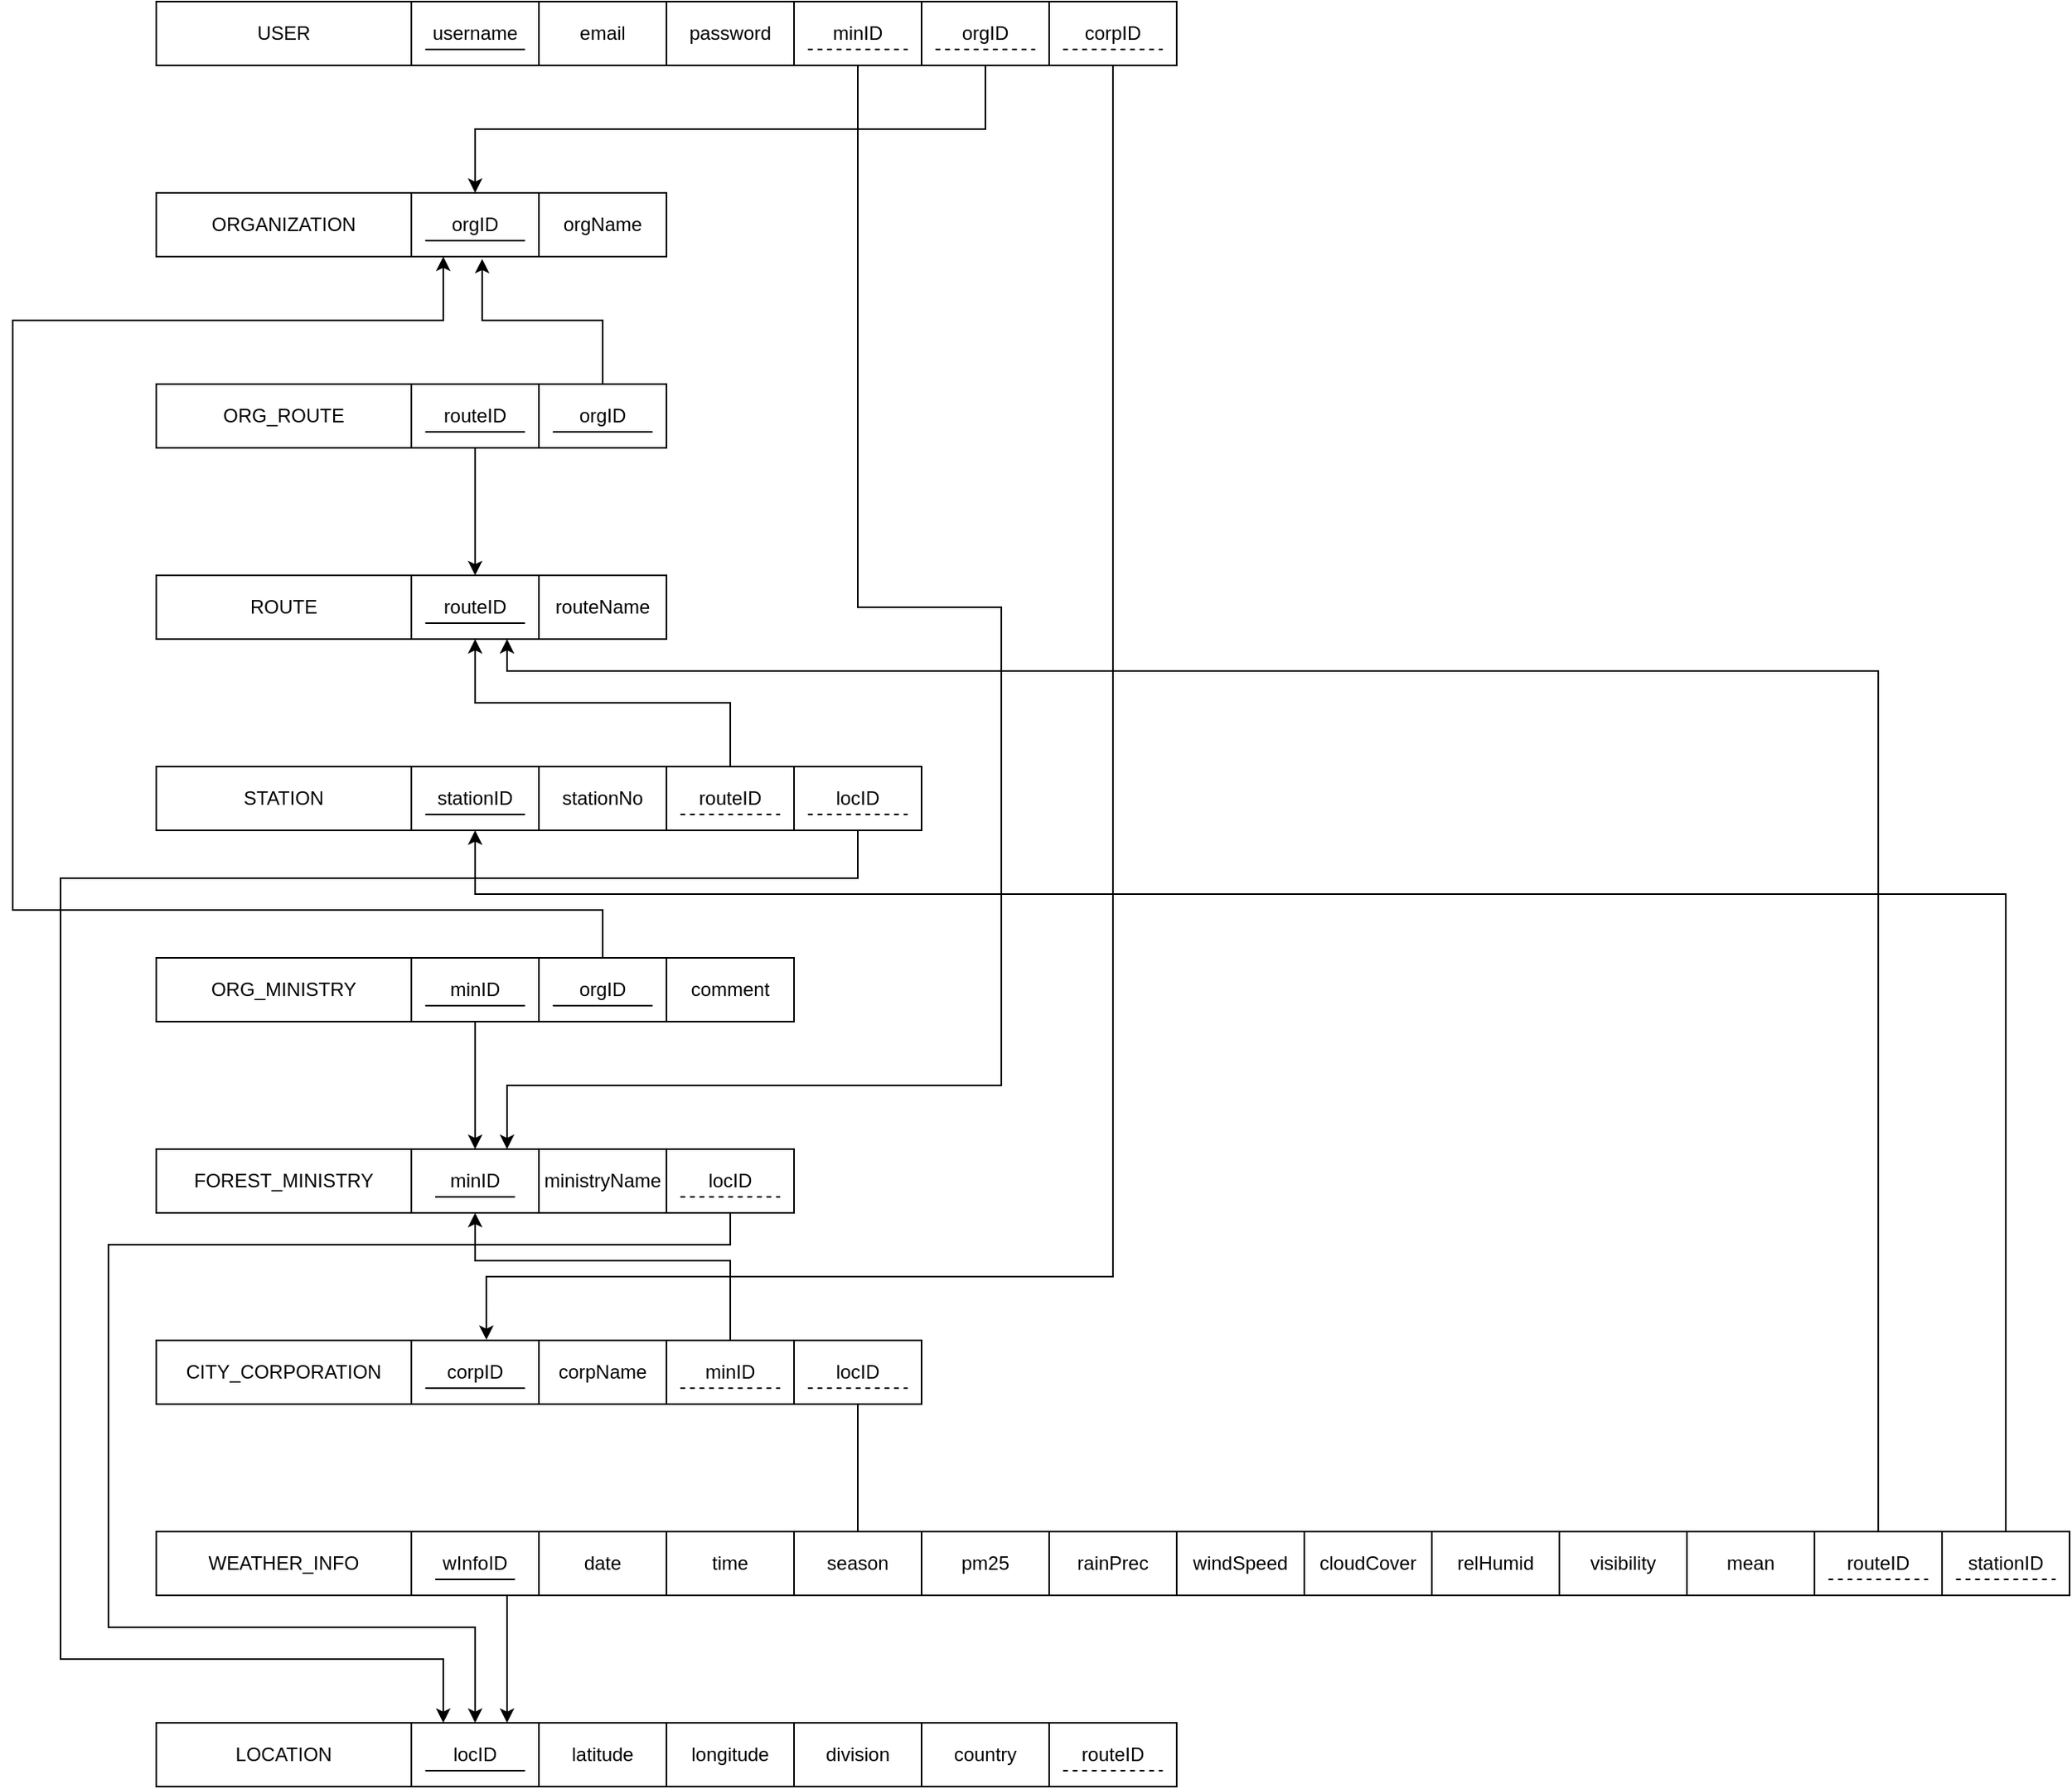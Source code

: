 <mxfile version="20.2.5" type="github">
  <diagram id="OU-aZMMqyZK8E2Q_70T6" name="Relational Schema">
    <mxGraphModel dx="962" dy="1635" grid="1" gridSize="10" guides="1" tooltips="1" connect="1" arrows="1" fold="1" page="1" pageScale="1" pageWidth="850" pageHeight="1100" math="0" shadow="0">
      <root>
        <mxCell id="0" />
        <mxCell id="1" parent="0" />
        <mxCell id="4kpTrjFL7K2pbga_n4tD-17" value="" style="rounded=0;whiteSpace=wrap;html=1;" parent="1" vertex="1">
          <mxGeometry x="400" y="-600" width="640" height="40" as="geometry" />
        </mxCell>
        <mxCell id="4kpTrjFL7K2pbga_n4tD-18" value="USER" style="rounded=0;whiteSpace=wrap;html=1;" parent="1" vertex="1">
          <mxGeometry x="400" y="-600" width="160" height="40" as="geometry" />
        </mxCell>
        <mxCell id="4kpTrjFL7K2pbga_n4tD-19" value="username" style="rounded=0;whiteSpace=wrap;html=1;" parent="1" vertex="1">
          <mxGeometry x="560" y="-600" width="80" height="40" as="geometry" />
        </mxCell>
        <mxCell id="4kpTrjFL7K2pbga_n4tD-20" value="email" style="rounded=0;whiteSpace=wrap;html=1;" parent="1" vertex="1">
          <mxGeometry x="640" y="-600" width="80" height="40" as="geometry" />
        </mxCell>
        <mxCell id="4kpTrjFL7K2pbga_n4tD-21" value="password" style="rounded=0;whiteSpace=wrap;html=1;" parent="1" vertex="1">
          <mxGeometry x="720" y="-600" width="80" height="40" as="geometry" />
        </mxCell>
        <mxCell id="4kpTrjFL7K2pbga_n4tD-22" value="" style="rounded=0;whiteSpace=wrap;html=1;" parent="1" vertex="1">
          <mxGeometry x="400" y="-480" width="320" height="40" as="geometry" />
        </mxCell>
        <mxCell id="4kpTrjFL7K2pbga_n4tD-23" value="ORGANIZATION" style="rounded=0;whiteSpace=wrap;html=1;" parent="1" vertex="1">
          <mxGeometry x="400" y="-480" width="160" height="40" as="geometry" />
        </mxCell>
        <mxCell id="4kpTrjFL7K2pbga_n4tD-24" value="orgID" style="rounded=0;whiteSpace=wrap;html=1;" parent="1" vertex="1">
          <mxGeometry x="560" y="-480" width="80" height="40" as="geometry" />
        </mxCell>
        <mxCell id="4kpTrjFL7K2pbga_n4tD-25" value="orgName" style="rounded=0;whiteSpace=wrap;html=1;" parent="1" vertex="1">
          <mxGeometry x="640" y="-480" width="80" height="40" as="geometry" />
        </mxCell>
        <mxCell id="4kpTrjFL7K2pbga_n4tD-27" value="" style="rounded=0;whiteSpace=wrap;html=1;" parent="1" vertex="1">
          <mxGeometry x="400" y="-240" width="320" height="40" as="geometry" />
        </mxCell>
        <mxCell id="4kpTrjFL7K2pbga_n4tD-28" value="ROUTE" style="rounded=0;whiteSpace=wrap;html=1;" parent="1" vertex="1">
          <mxGeometry x="400" y="-240" width="160" height="40" as="geometry" />
        </mxCell>
        <mxCell id="4kpTrjFL7K2pbga_n4tD-29" value="routeID" style="rounded=0;whiteSpace=wrap;html=1;" parent="1" vertex="1">
          <mxGeometry x="560" y="-240" width="80" height="40" as="geometry" />
        </mxCell>
        <mxCell id="4kpTrjFL7K2pbga_n4tD-30" value="routeName" style="rounded=0;whiteSpace=wrap;html=1;" parent="1" vertex="1">
          <mxGeometry x="640" y="-240" width="80" height="40" as="geometry" />
        </mxCell>
        <mxCell id="4kpTrjFL7K2pbga_n4tD-36" value="" style="rounded=0;whiteSpace=wrap;html=1;" parent="1" vertex="1">
          <mxGeometry x="400" y="120" width="390" height="40" as="geometry" />
        </mxCell>
        <mxCell id="4kpTrjFL7K2pbga_n4tD-37" value="FOREST_MINISTRY" style="rounded=0;whiteSpace=wrap;html=1;" parent="1" vertex="1">
          <mxGeometry x="400" y="120" width="160" height="40" as="geometry" />
        </mxCell>
        <mxCell id="4kpTrjFL7K2pbga_n4tD-38" value="ministryName" style="rounded=0;whiteSpace=wrap;html=1;" parent="1" vertex="1">
          <mxGeometry x="640" y="120" width="80" height="40" as="geometry" />
        </mxCell>
        <mxCell id="4kpTrjFL7K2pbga_n4tD-41" value="" style="rounded=0;whiteSpace=wrap;html=1;" parent="1" vertex="1">
          <mxGeometry x="400" y="-120" width="480" height="40" as="geometry" />
        </mxCell>
        <mxCell id="4kpTrjFL7K2pbga_n4tD-42" value="STATION" style="rounded=0;whiteSpace=wrap;html=1;" parent="1" vertex="1">
          <mxGeometry x="400" y="-120" width="160" height="40" as="geometry" />
        </mxCell>
        <mxCell id="4kpTrjFL7K2pbga_n4tD-43" value="stationID" style="rounded=0;whiteSpace=wrap;html=1;" parent="1" vertex="1">
          <mxGeometry x="560" y="-120" width="80" height="40" as="geometry" />
        </mxCell>
        <mxCell id="4kpTrjFL7K2pbga_n4tD-44" value="stationNo" style="rounded=0;whiteSpace=wrap;html=1;" parent="1" vertex="1">
          <mxGeometry x="640" y="-120" width="80" height="40" as="geometry" />
        </mxCell>
        <mxCell id="4kpTrjFL7K2pbga_n4tD-49" value="" style="endArrow=none;html=1;rounded=0;" parent="1" edge="1">
          <mxGeometry width="50" height="50" relative="1" as="geometry">
            <mxPoint x="568.75" y="-570" as="sourcePoint" />
            <mxPoint x="631.25" y="-570" as="targetPoint" />
          </mxGeometry>
        </mxCell>
        <mxCell id="4kpTrjFL7K2pbga_n4tD-50" value="" style="endArrow=none;html=1;rounded=0;" parent="1" edge="1">
          <mxGeometry width="50" height="50" relative="1" as="geometry">
            <mxPoint x="568.75" y="-450" as="sourcePoint" />
            <mxPoint x="631.25" y="-450" as="targetPoint" />
          </mxGeometry>
        </mxCell>
        <mxCell id="4kpTrjFL7K2pbga_n4tD-51" value="" style="endArrow=none;html=1;rounded=0;" parent="1" edge="1">
          <mxGeometry width="50" height="50" relative="1" as="geometry">
            <mxPoint x="568.75" y="-210" as="sourcePoint" />
            <mxPoint x="631.25" y="-210" as="targetPoint" />
          </mxGeometry>
        </mxCell>
        <mxCell id="4kpTrjFL7K2pbga_n4tD-54" value="" style="endArrow=none;html=1;rounded=0;" parent="1" edge="1">
          <mxGeometry width="50" height="50" relative="1" as="geometry">
            <mxPoint x="568.75" y="-90" as="sourcePoint" />
            <mxPoint x="631.25" y="-90" as="targetPoint" />
          </mxGeometry>
        </mxCell>
        <mxCell id="l0KC84qo_5yXulcjnEi0-15" style="edgeStyle=orthogonalEdgeStyle;rounded=0;orthogonalLoop=1;jettySize=auto;html=1;exitX=0.5;exitY=1;exitDx=0;exitDy=0;entryX=0.5;entryY=0;entryDx=0;entryDy=0;" edge="1" parent="1" source="XAyySVj-0V9a2V9ARLvr-15" target="Ll7ZZZQxQ9TElTHfW3kW-37">
          <mxGeometry relative="1" as="geometry">
            <mxPoint x="610" y="460" as="targetPoint" />
            <Array as="points">
              <mxPoint x="760" y="180" />
              <mxPoint x="370" y="180" />
              <mxPoint x="370" y="420" />
              <mxPoint x="600" y="420" />
            </Array>
          </mxGeometry>
        </mxCell>
        <mxCell id="XAyySVj-0V9a2V9ARLvr-15" value="locID" style="rounded=0;whiteSpace=wrap;html=1;" parent="1" vertex="1">
          <mxGeometry x="720" y="120" width="80" height="40" as="geometry" />
        </mxCell>
        <mxCell id="XAyySVj-0V9a2V9ARLvr-16" value="" style="endArrow=none;html=1;rounded=0;dashed=1;" parent="1" edge="1">
          <mxGeometry width="50" height="50" relative="1" as="geometry">
            <mxPoint x="728.75" y="150" as="sourcePoint" />
            <mxPoint x="791.25" y="150" as="targetPoint" />
          </mxGeometry>
        </mxCell>
        <mxCell id="XAyySVj-0V9a2V9ARLvr-18" value="" style="rounded=0;whiteSpace=wrap;html=1;" parent="1" vertex="1">
          <mxGeometry x="400" width="400" height="40" as="geometry" />
        </mxCell>
        <mxCell id="XAyySVj-0V9a2V9ARLvr-19" value="ORG_MINISTRY" style="rounded=0;whiteSpace=wrap;html=1;" parent="1" vertex="1">
          <mxGeometry x="400" width="160" height="40" as="geometry" />
        </mxCell>
        <mxCell id="l0KC84qo_5yXulcjnEi0-13" style="edgeStyle=orthogonalEdgeStyle;rounded=0;orthogonalLoop=1;jettySize=auto;html=1;exitX=0.5;exitY=1;exitDx=0;exitDy=0;entryX=0.5;entryY=0;entryDx=0;entryDy=0;" edge="1" parent="1" source="XAyySVj-0V9a2V9ARLvr-25" target="Ll7ZZZQxQ9TElTHfW3kW-26">
          <mxGeometry relative="1" as="geometry" />
        </mxCell>
        <mxCell id="XAyySVj-0V9a2V9ARLvr-25" value="minID" style="rounded=0;whiteSpace=wrap;html=1;" parent="1" vertex="1">
          <mxGeometry x="560" width="80" height="40" as="geometry" />
        </mxCell>
        <mxCell id="XAyySVj-0V9a2V9ARLvr-23" value="" style="endArrow=none;html=1;rounded=0;" parent="1" edge="1">
          <mxGeometry width="50" height="50" relative="1" as="geometry">
            <mxPoint x="568.75" y="30" as="sourcePoint" />
            <mxPoint x="631.25" y="30" as="targetPoint" />
          </mxGeometry>
        </mxCell>
        <mxCell id="l0KC84qo_5yXulcjnEi0-12" style="edgeStyle=orthogonalEdgeStyle;rounded=0;orthogonalLoop=1;jettySize=auto;html=1;exitX=0.5;exitY=0;exitDx=0;exitDy=0;entryX=0.25;entryY=1;entryDx=0;entryDy=0;" edge="1" parent="1" source="XAyySVj-0V9a2V9ARLvr-26" target="4kpTrjFL7K2pbga_n4tD-24">
          <mxGeometry relative="1" as="geometry">
            <Array as="points">
              <mxPoint x="680" y="-30" />
              <mxPoint x="310" y="-30" />
              <mxPoint x="310" y="-400" />
              <mxPoint x="580" y="-400" />
            </Array>
          </mxGeometry>
        </mxCell>
        <mxCell id="XAyySVj-0V9a2V9ARLvr-26" value="orgID" style="rounded=0;whiteSpace=wrap;html=1;" parent="1" vertex="1">
          <mxGeometry x="640" width="80" height="40" as="geometry" />
        </mxCell>
        <mxCell id="XAyySVj-0V9a2V9ARLvr-27" value="" style="endArrow=none;html=1;rounded=0;" parent="1" edge="1">
          <mxGeometry width="50" height="50" relative="1" as="geometry">
            <mxPoint x="648.75" y="30" as="sourcePoint" />
            <mxPoint x="711.25" y="30" as="targetPoint" />
          </mxGeometry>
        </mxCell>
        <mxCell id="l0KC84qo_5yXulcjnEi0-3" style="edgeStyle=orthogonalEdgeStyle;rounded=0;orthogonalLoop=1;jettySize=auto;html=1;exitX=0.5;exitY=1;exitDx=0;exitDy=0;entryX=0.75;entryY=0;entryDx=0;entryDy=0;" edge="1" parent="1" source="LwJI6-3wAE6_hfsCvq4X-1" target="Ll7ZZZQxQ9TElTHfW3kW-26">
          <mxGeometry relative="1" as="geometry">
            <Array as="points">
              <mxPoint x="840" y="-220" />
              <mxPoint x="930" y="-220" />
              <mxPoint x="930" y="80" />
              <mxPoint x="620" y="80" />
            </Array>
          </mxGeometry>
        </mxCell>
        <mxCell id="LwJI6-3wAE6_hfsCvq4X-1" value="minID" style="rounded=0;whiteSpace=wrap;html=1;" parent="1" vertex="1">
          <mxGeometry x="800" y="-600" width="80" height="40" as="geometry" />
        </mxCell>
        <mxCell id="LwJI6-3wAE6_hfsCvq4X-2" value="" style="endArrow=none;html=1;rounded=0;dashed=1;" parent="1" edge="1">
          <mxGeometry width="50" height="50" relative="1" as="geometry">
            <mxPoint x="808.75" y="-570" as="sourcePoint" />
            <mxPoint x="871.25" y="-570" as="targetPoint" />
          </mxGeometry>
        </mxCell>
        <mxCell id="l0KC84qo_5yXulcjnEi0-2" style="edgeStyle=orthogonalEdgeStyle;rounded=0;orthogonalLoop=1;jettySize=auto;html=1;exitX=0.5;exitY=1;exitDx=0;exitDy=0;entryX=0.5;entryY=0;entryDx=0;entryDy=0;" edge="1" parent="1" source="Ll7ZZZQxQ9TElTHfW3kW-1" target="4kpTrjFL7K2pbga_n4tD-24">
          <mxGeometry relative="1" as="geometry" />
        </mxCell>
        <mxCell id="Ll7ZZZQxQ9TElTHfW3kW-1" value="orgID" style="rounded=0;whiteSpace=wrap;html=1;" parent="1" vertex="1">
          <mxGeometry x="880" y="-600" width="80" height="40" as="geometry" />
        </mxCell>
        <mxCell id="Ll7ZZZQxQ9TElTHfW3kW-2" value="" style="endArrow=none;html=1;rounded=0;dashed=1;" parent="1" edge="1">
          <mxGeometry width="50" height="50" relative="1" as="geometry">
            <mxPoint x="888.75" y="-570" as="sourcePoint" />
            <mxPoint x="951.25" y="-570" as="targetPoint" />
          </mxGeometry>
        </mxCell>
        <mxCell id="Ll7ZZZQxQ9TElTHfW3kW-16" value="" style="rounded=0;whiteSpace=wrap;html=1;" parent="1" vertex="1">
          <mxGeometry x="400" y="240" width="480" height="40" as="geometry" />
        </mxCell>
        <mxCell id="Ll7ZZZQxQ9TElTHfW3kW-17" value="CITY_CORPORATION" style="rounded=0;whiteSpace=wrap;html=1;" parent="1" vertex="1">
          <mxGeometry x="400" y="240" width="160" height="40" as="geometry" />
        </mxCell>
        <mxCell id="Ll7ZZZQxQ9TElTHfW3kW-18" value="corpID" style="rounded=0;whiteSpace=wrap;html=1;" parent="1" vertex="1">
          <mxGeometry x="560" y="240" width="80" height="40" as="geometry" />
        </mxCell>
        <mxCell id="Ll7ZZZQxQ9TElTHfW3kW-19" value="" style="endArrow=none;html=1;rounded=0;" parent="1" edge="1">
          <mxGeometry width="50" height="50" relative="1" as="geometry">
            <mxPoint x="568.75" y="270" as="sourcePoint" />
            <mxPoint x="631.25" y="270" as="targetPoint" />
          </mxGeometry>
        </mxCell>
        <mxCell id="l0KC84qo_5yXulcjnEi0-20" style="edgeStyle=orthogonalEdgeStyle;rounded=0;orthogonalLoop=1;jettySize=auto;html=1;exitX=0.5;exitY=0;exitDx=0;exitDy=0;entryX=0.5;entryY=1;entryDx=0;entryDy=0;" edge="1" parent="1" source="Ll7ZZZQxQ9TElTHfW3kW-20" target="Ll7ZZZQxQ9TElTHfW3kW-26">
          <mxGeometry relative="1" as="geometry">
            <Array as="points">
              <mxPoint x="760" y="190" />
              <mxPoint x="600" y="190" />
            </Array>
          </mxGeometry>
        </mxCell>
        <mxCell id="Ll7ZZZQxQ9TElTHfW3kW-20" value="minID" style="rounded=0;whiteSpace=wrap;html=1;" parent="1" vertex="1">
          <mxGeometry x="720" y="240" width="80" height="40" as="geometry" />
        </mxCell>
        <mxCell id="l0KC84qo_5yXulcjnEi0-21" style="edgeStyle=orthogonalEdgeStyle;rounded=0;orthogonalLoop=1;jettySize=auto;html=1;exitX=0.5;exitY=1;exitDx=0;exitDy=0;entryX=0.75;entryY=0;entryDx=0;entryDy=0;" edge="1" parent="1" source="Ll7ZZZQxQ9TElTHfW3kW-22" target="Ll7ZZZQxQ9TElTHfW3kW-37">
          <mxGeometry relative="1" as="geometry" />
        </mxCell>
        <mxCell id="Ll7ZZZQxQ9TElTHfW3kW-22" value="locID" style="rounded=0;whiteSpace=wrap;html=1;" parent="1" vertex="1">
          <mxGeometry x="800" y="240" width="80" height="40" as="geometry" />
        </mxCell>
        <mxCell id="Ll7ZZZQxQ9TElTHfW3kW-23" value="" style="endArrow=none;html=1;rounded=0;dashed=1;" parent="1" edge="1">
          <mxGeometry width="50" height="50" relative="1" as="geometry">
            <mxPoint x="808.75" y="270" as="sourcePoint" />
            <mxPoint x="871.25" y="270" as="targetPoint" />
          </mxGeometry>
        </mxCell>
        <mxCell id="Ll7ZZZQxQ9TElTHfW3kW-24" value="" style="endArrow=none;html=1;rounded=0;dashed=1;" parent="1" edge="1">
          <mxGeometry width="50" height="50" relative="1" as="geometry">
            <mxPoint x="728.75" y="270" as="sourcePoint" />
            <mxPoint x="791.25" y="270" as="targetPoint" />
          </mxGeometry>
        </mxCell>
        <mxCell id="Ll7ZZZQxQ9TElTHfW3kW-26" value="minID" style="rounded=0;whiteSpace=wrap;html=1;" parent="1" vertex="1">
          <mxGeometry x="560" y="120" width="80" height="40" as="geometry" />
        </mxCell>
        <mxCell id="Ll7ZZZQxQ9TElTHfW3kW-27" value="" style="rounded=0;whiteSpace=wrap;html=1;" parent="1" vertex="1">
          <mxGeometry x="400" y="360" width="1200" height="40" as="geometry" />
        </mxCell>
        <mxCell id="Ll7ZZZQxQ9TElTHfW3kW-28" value="WEATHER_INFO" style="rounded=0;whiteSpace=wrap;html=1;" parent="1" vertex="1">
          <mxGeometry x="400" y="360" width="160" height="40" as="geometry" />
        </mxCell>
        <mxCell id="Ll7ZZZQxQ9TElTHfW3kW-29" value="date" style="rounded=0;whiteSpace=wrap;html=1;" parent="1" vertex="1">
          <mxGeometry x="640" y="360" width="80" height="40" as="geometry" />
        </mxCell>
        <mxCell id="Ll7ZZZQxQ9TElTHfW3kW-31" value="time" style="rounded=0;whiteSpace=wrap;html=1;" parent="1" vertex="1">
          <mxGeometry x="720" y="360" width="80" height="40" as="geometry" />
        </mxCell>
        <mxCell id="Ll7ZZZQxQ9TElTHfW3kW-35" value="" style="rounded=0;whiteSpace=wrap;html=1;" parent="1" vertex="1">
          <mxGeometry x="400" y="480" width="640" height="40" as="geometry" />
        </mxCell>
        <mxCell id="Ll7ZZZQxQ9TElTHfW3kW-36" value="LOCATION" style="rounded=0;whiteSpace=wrap;html=1;" parent="1" vertex="1">
          <mxGeometry x="400" y="480" width="160" height="40" as="geometry" />
        </mxCell>
        <mxCell id="Ll7ZZZQxQ9TElTHfW3kW-37" value="locID" style="rounded=0;whiteSpace=wrap;html=1;" parent="1" vertex="1">
          <mxGeometry x="560" y="480" width="80" height="40" as="geometry" />
        </mxCell>
        <mxCell id="Ll7ZZZQxQ9TElTHfW3kW-38" value="" style="endArrow=none;html=1;rounded=0;" parent="1" edge="1">
          <mxGeometry width="50" height="50" relative="1" as="geometry">
            <mxPoint x="568.75" y="510" as="sourcePoint" />
            <mxPoint x="631.25" y="510" as="targetPoint" />
          </mxGeometry>
        </mxCell>
        <mxCell id="Ll7ZZZQxQ9TElTHfW3kW-39" value="latitude" style="rounded=0;whiteSpace=wrap;html=1;" parent="1" vertex="1">
          <mxGeometry x="640" y="480" width="80" height="40" as="geometry" />
        </mxCell>
        <mxCell id="Ll7ZZZQxQ9TElTHfW3kW-40" value="country" style="rounded=0;whiteSpace=wrap;html=1;" parent="1" vertex="1">
          <mxGeometry x="880" y="480" width="80" height="40" as="geometry" />
        </mxCell>
        <mxCell id="Ll7ZZZQxQ9TElTHfW3kW-43" value="longitude" style="rounded=0;whiteSpace=wrap;html=1;" parent="1" vertex="1">
          <mxGeometry x="720" y="480" width="80" height="40" as="geometry" />
        </mxCell>
        <mxCell id="Ll7ZZZQxQ9TElTHfW3kW-44" value="division" style="rounded=0;whiteSpace=wrap;html=1;" parent="1" vertex="1">
          <mxGeometry x="800" y="480" width="80" height="40" as="geometry" />
        </mxCell>
        <mxCell id="Ll7ZZZQxQ9TElTHfW3kW-46" value="season" style="rounded=0;whiteSpace=wrap;html=1;" parent="1" vertex="1">
          <mxGeometry x="800" y="360" width="80" height="40" as="geometry" />
        </mxCell>
        <mxCell id="Ll7ZZZQxQ9TElTHfW3kW-47" value="pm25" style="rounded=0;whiteSpace=wrap;html=1;" parent="1" vertex="1">
          <mxGeometry x="880" y="360" width="80" height="40" as="geometry" />
        </mxCell>
        <mxCell id="Ll7ZZZQxQ9TElTHfW3kW-48" value="rainPrec" style="rounded=0;whiteSpace=wrap;html=1;" parent="1" vertex="1">
          <mxGeometry x="960" y="360" width="80" height="40" as="geometry" />
        </mxCell>
        <mxCell id="Ll7ZZZQxQ9TElTHfW3kW-49" value="windSpeed" style="rounded=0;whiteSpace=wrap;html=1;" parent="1" vertex="1">
          <mxGeometry x="1040" y="360" width="80" height="40" as="geometry" />
        </mxCell>
        <mxCell id="Ll7ZZZQxQ9TElTHfW3kW-50" value="cloudCover" style="rounded=0;whiteSpace=wrap;html=1;" parent="1" vertex="1">
          <mxGeometry x="1120" y="360" width="80" height="40" as="geometry" />
        </mxCell>
        <mxCell id="Ll7ZZZQxQ9TElTHfW3kW-51" value="relHumid" style="rounded=0;whiteSpace=wrap;html=1;" parent="1" vertex="1">
          <mxGeometry x="1200" y="360" width="80" height="40" as="geometry" />
        </mxCell>
        <mxCell id="Ll7ZZZQxQ9TElTHfW3kW-52" value="visibility" style="rounded=0;whiteSpace=wrap;html=1;" parent="1" vertex="1">
          <mxGeometry x="1280" y="360" width="80" height="40" as="geometry" />
        </mxCell>
        <mxCell id="Ll7ZZZQxQ9TElTHfW3kW-53" value="mean" style="rounded=0;whiteSpace=wrap;html=1;" parent="1" vertex="1">
          <mxGeometry x="1360" y="360" width="80" height="40" as="geometry" />
        </mxCell>
        <mxCell id="l0KC84qo_5yXulcjnEi0-4" style="edgeStyle=orthogonalEdgeStyle;rounded=0;orthogonalLoop=1;jettySize=auto;html=1;exitX=0.5;exitY=1;exitDx=0;exitDy=0;entryX=0.588;entryY=-0.008;entryDx=0;entryDy=0;entryPerimeter=0;" edge="1" parent="1" source="Ll7ZZZQxQ9TElTHfW3kW-54" target="Ll7ZZZQxQ9TElTHfW3kW-18">
          <mxGeometry relative="1" as="geometry">
            <Array as="points">
              <mxPoint x="1000" y="200" />
              <mxPoint x="607" y="200" />
            </Array>
          </mxGeometry>
        </mxCell>
        <mxCell id="Ll7ZZZQxQ9TElTHfW3kW-54" value="corpID" style="rounded=0;whiteSpace=wrap;html=1;" parent="1" vertex="1">
          <mxGeometry x="960" y="-600" width="80" height="40" as="geometry" />
        </mxCell>
        <mxCell id="Ll7ZZZQxQ9TElTHfW3kW-55" value="" style="endArrow=none;html=1;rounded=0;dashed=1;" parent="1" edge="1">
          <mxGeometry width="50" height="50" relative="1" as="geometry">
            <mxPoint x="968.75" y="-570" as="sourcePoint" />
            <mxPoint x="1031.25" y="-570" as="targetPoint" />
          </mxGeometry>
        </mxCell>
        <mxCell id="Ll7ZZZQxQ9TElTHfW3kW-56" value="" style="rounded=0;whiteSpace=wrap;html=1;" parent="1" vertex="1">
          <mxGeometry x="400" y="-360" width="320" height="40" as="geometry" />
        </mxCell>
        <mxCell id="Ll7ZZZQxQ9TElTHfW3kW-57" value="ORG_ROUTE" style="rounded=0;whiteSpace=wrap;html=1;" parent="1" vertex="1">
          <mxGeometry x="400" y="-360" width="160" height="40" as="geometry" />
        </mxCell>
        <mxCell id="l0KC84qo_5yXulcjnEi0-9" style="edgeStyle=orthogonalEdgeStyle;rounded=0;orthogonalLoop=1;jettySize=auto;html=1;exitX=0.5;exitY=1;exitDx=0;exitDy=0;entryX=0.5;entryY=0;entryDx=0;entryDy=0;" edge="1" parent="1" source="Ll7ZZZQxQ9TElTHfW3kW-58" target="4kpTrjFL7K2pbga_n4tD-29">
          <mxGeometry relative="1" as="geometry" />
        </mxCell>
        <mxCell id="Ll7ZZZQxQ9TElTHfW3kW-58" value="routeID" style="rounded=0;whiteSpace=wrap;html=1;" parent="1" vertex="1">
          <mxGeometry x="560" y="-360" width="80" height="40" as="geometry" />
        </mxCell>
        <mxCell id="l0KC84qo_5yXulcjnEi0-8" style="edgeStyle=orthogonalEdgeStyle;rounded=0;orthogonalLoop=1;jettySize=auto;html=1;exitX=0.5;exitY=0;exitDx=0;exitDy=0;entryX=0.555;entryY=1.036;entryDx=0;entryDy=0;entryPerimeter=0;" edge="1" parent="1" source="Ll7ZZZQxQ9TElTHfW3kW-59" target="4kpTrjFL7K2pbga_n4tD-24">
          <mxGeometry relative="1" as="geometry" />
        </mxCell>
        <mxCell id="Ll7ZZZQxQ9TElTHfW3kW-59" value="orgID" style="rounded=0;whiteSpace=wrap;html=1;" parent="1" vertex="1">
          <mxGeometry x="640" y="-360" width="80" height="40" as="geometry" />
        </mxCell>
        <mxCell id="Ll7ZZZQxQ9TElTHfW3kW-60" value="" style="endArrow=none;html=1;rounded=0;" parent="1" edge="1">
          <mxGeometry width="50" height="50" relative="1" as="geometry">
            <mxPoint x="568.75" y="-330" as="sourcePoint" />
            <mxPoint x="631.25" y="-330" as="targetPoint" />
          </mxGeometry>
        </mxCell>
        <mxCell id="Ll7ZZZQxQ9TElTHfW3kW-61" value="" style="endArrow=none;html=1;rounded=0;" parent="1" edge="1">
          <mxGeometry width="50" height="50" relative="1" as="geometry">
            <mxPoint x="648.75" y="-330" as="sourcePoint" />
            <mxPoint x="711.25" y="-330" as="targetPoint" />
          </mxGeometry>
        </mxCell>
        <mxCell id="l0KC84qo_5yXulcjnEi0-10" style="edgeStyle=orthogonalEdgeStyle;rounded=0;orthogonalLoop=1;jettySize=auto;html=1;exitX=0.5;exitY=0;exitDx=0;exitDy=0;entryX=0.5;entryY=1;entryDx=0;entryDy=0;" edge="1" parent="1" source="Ll7ZZZQxQ9TElTHfW3kW-62" target="4kpTrjFL7K2pbga_n4tD-29">
          <mxGeometry relative="1" as="geometry" />
        </mxCell>
        <mxCell id="Ll7ZZZQxQ9TElTHfW3kW-62" value="routeID" style="rounded=0;whiteSpace=wrap;html=1;" parent="1" vertex="1">
          <mxGeometry x="720" y="-120" width="80" height="40" as="geometry" />
        </mxCell>
        <mxCell id="Ll7ZZZQxQ9TElTHfW3kW-63" value="" style="endArrow=none;html=1;rounded=0;dashed=1;" parent="1" edge="1">
          <mxGeometry width="50" height="50" relative="1" as="geometry">
            <mxPoint x="728.75" y="-90" as="sourcePoint" />
            <mxPoint x="791.25" y="-90" as="targetPoint" />
          </mxGeometry>
        </mxCell>
        <mxCell id="l0KC84qo_5yXulcjnEi0-11" style="edgeStyle=orthogonalEdgeStyle;rounded=0;orthogonalLoop=1;jettySize=auto;html=1;exitX=0.5;exitY=1;exitDx=0;exitDy=0;entryX=0.25;entryY=0;entryDx=0;entryDy=0;" edge="1" parent="1" source="Ll7ZZZQxQ9TElTHfW3kW-64" target="Ll7ZZZQxQ9TElTHfW3kW-37">
          <mxGeometry relative="1" as="geometry">
            <mxPoint x="570" y="470" as="targetPoint" />
            <Array as="points">
              <mxPoint x="840" y="-50" />
              <mxPoint x="340" y="-50" />
              <mxPoint x="340" y="440" />
              <mxPoint x="580" y="440" />
            </Array>
          </mxGeometry>
        </mxCell>
        <mxCell id="Ll7ZZZQxQ9TElTHfW3kW-64" value="locID" style="rounded=0;whiteSpace=wrap;html=1;" parent="1" vertex="1">
          <mxGeometry x="800" y="-120" width="80" height="40" as="geometry" />
        </mxCell>
        <mxCell id="Ll7ZZZQxQ9TElTHfW3kW-65" value="" style="endArrow=none;html=1;rounded=0;dashed=1;" parent="1" edge="1">
          <mxGeometry width="50" height="50" relative="1" as="geometry">
            <mxPoint x="808.75" y="-90" as="sourcePoint" />
            <mxPoint x="871.25" y="-90" as="targetPoint" />
          </mxGeometry>
        </mxCell>
        <mxCell id="Ll7ZZZQxQ9TElTHfW3kW-66" value="routeID" style="rounded=0;whiteSpace=wrap;html=1;" parent="1" vertex="1">
          <mxGeometry x="960" y="480" width="80" height="40" as="geometry" />
        </mxCell>
        <mxCell id="Ll7ZZZQxQ9TElTHfW3kW-67" value="" style="endArrow=none;html=1;rounded=0;dashed=1;" parent="1" edge="1">
          <mxGeometry width="50" height="50" relative="1" as="geometry">
            <mxPoint x="968.75" y="510" as="sourcePoint" />
            <mxPoint x="1031.25" y="510" as="targetPoint" />
          </mxGeometry>
        </mxCell>
        <mxCell id="l0KC84qo_5yXulcjnEi0-16" style="edgeStyle=orthogonalEdgeStyle;rounded=0;orthogonalLoop=1;jettySize=auto;html=1;exitX=0.5;exitY=0;exitDx=0;exitDy=0;entryX=0.75;entryY=1;entryDx=0;entryDy=0;" edge="1" parent="1" source="Ll7ZZZQxQ9TElTHfW3kW-68" target="4kpTrjFL7K2pbga_n4tD-29">
          <mxGeometry relative="1" as="geometry">
            <Array as="points">
              <mxPoint x="1480" y="-180" />
              <mxPoint x="620" y="-180" />
            </Array>
          </mxGeometry>
        </mxCell>
        <mxCell id="Ll7ZZZQxQ9TElTHfW3kW-68" value="routeID" style="rounded=0;whiteSpace=wrap;html=1;" parent="1" vertex="1">
          <mxGeometry x="1440" y="360" width="80" height="40" as="geometry" />
        </mxCell>
        <mxCell id="Ll7ZZZQxQ9TElTHfW3kW-69" value="" style="endArrow=none;html=1;rounded=0;dashed=1;" parent="1" edge="1">
          <mxGeometry width="50" height="50" relative="1" as="geometry">
            <mxPoint x="1448.75" y="390" as="sourcePoint" />
            <mxPoint x="1511.25" y="390" as="targetPoint" />
          </mxGeometry>
        </mxCell>
        <mxCell id="l0KC84qo_5yXulcjnEi0-6" value="wInfoID" style="rounded=0;whiteSpace=wrap;html=1;" vertex="1" parent="1">
          <mxGeometry x="560" y="360" width="80" height="40" as="geometry" />
        </mxCell>
        <mxCell id="Ll7ZZZQxQ9TElTHfW3kW-70" value="corpName" style="rounded=0;whiteSpace=wrap;html=1;" parent="1" vertex="1">
          <mxGeometry x="640" y="240" width="80" height="40" as="geometry" />
        </mxCell>
        <mxCell id="l0KC84qo_5yXulcjnEi0-1" value="comment" style="rounded=0;whiteSpace=wrap;html=1;" vertex="1" parent="1">
          <mxGeometry x="720" width="80" height="40" as="geometry" />
        </mxCell>
        <mxCell id="l0KC84qo_5yXulcjnEi0-7" value="" style="endArrow=none;html=1;rounded=0;" edge="1" parent="1">
          <mxGeometry width="50" height="50" relative="1" as="geometry">
            <mxPoint x="575" y="390" as="sourcePoint" />
            <mxPoint x="625" y="390" as="targetPoint" />
          </mxGeometry>
        </mxCell>
        <mxCell id="l0KC84qo_5yXulcjnEi0-14" value="" style="endArrow=none;html=1;rounded=0;" edge="1" parent="1">
          <mxGeometry width="50" height="50" relative="1" as="geometry">
            <mxPoint x="575" y="150" as="sourcePoint" />
            <mxPoint x="625" y="150" as="targetPoint" />
            <Array as="points" />
          </mxGeometry>
        </mxCell>
        <mxCell id="l0KC84qo_5yXulcjnEi0-19" style="edgeStyle=orthogonalEdgeStyle;rounded=0;orthogonalLoop=1;jettySize=auto;html=1;exitX=0.5;exitY=0;exitDx=0;exitDy=0;entryX=0.5;entryY=1;entryDx=0;entryDy=0;" edge="1" parent="1" source="l0KC84qo_5yXulcjnEi0-17" target="4kpTrjFL7K2pbga_n4tD-43">
          <mxGeometry relative="1" as="geometry">
            <Array as="points">
              <mxPoint x="1560" y="-40" />
              <mxPoint x="600" y="-40" />
            </Array>
          </mxGeometry>
        </mxCell>
        <mxCell id="l0KC84qo_5yXulcjnEi0-17" value="stationID" style="rounded=0;whiteSpace=wrap;html=1;" vertex="1" parent="1">
          <mxGeometry x="1520" y="360" width="80" height="40" as="geometry" />
        </mxCell>
        <mxCell id="l0KC84qo_5yXulcjnEi0-18" value="" style="endArrow=none;html=1;rounded=0;dashed=1;" edge="1" parent="1">
          <mxGeometry width="50" height="50" relative="1" as="geometry">
            <mxPoint x="1528.75" y="390" as="sourcePoint" />
            <mxPoint x="1591.25" y="390" as="targetPoint" />
          </mxGeometry>
        </mxCell>
      </root>
    </mxGraphModel>
  </diagram>
</mxfile>
